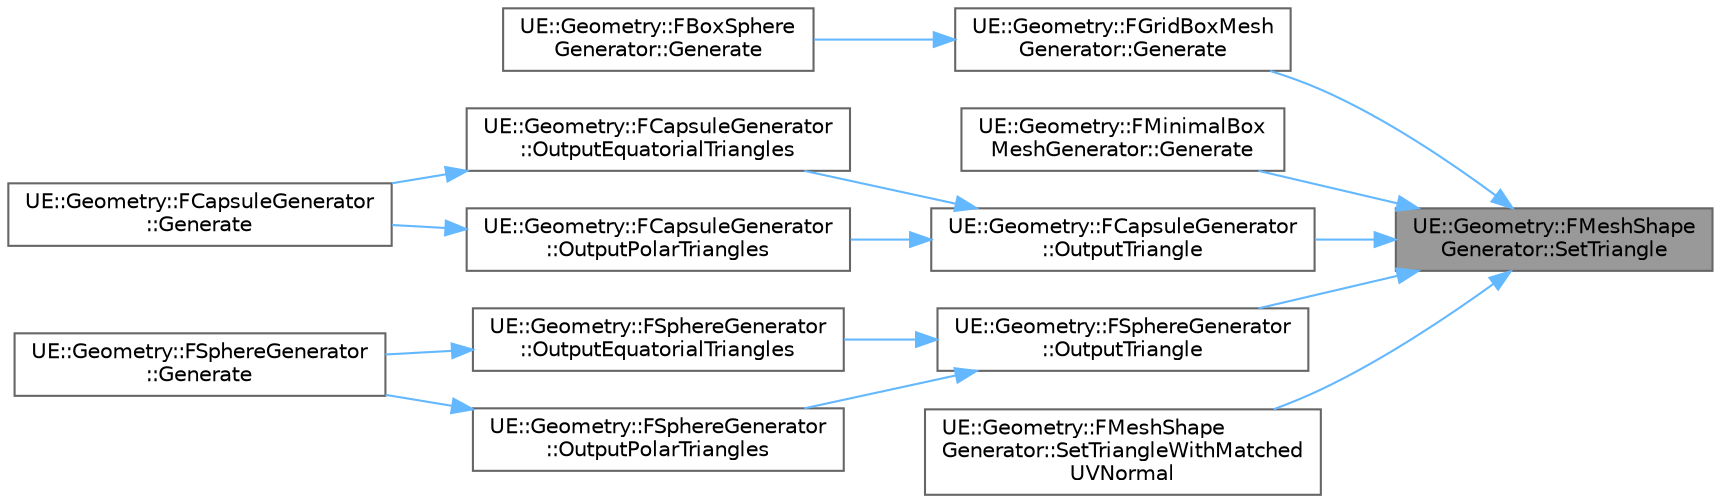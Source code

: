 digraph "UE::Geometry::FMeshShapeGenerator::SetTriangle"
{
 // INTERACTIVE_SVG=YES
 // LATEX_PDF_SIZE
  bgcolor="transparent";
  edge [fontname=Helvetica,fontsize=10,labelfontname=Helvetica,labelfontsize=10];
  node [fontname=Helvetica,fontsize=10,shape=box,height=0.2,width=0.4];
  rankdir="RL";
  Node1 [id="Node000001",label="UE::Geometry::FMeshShape\lGenerator::SetTriangle",height=0.2,width=0.4,color="gray40", fillcolor="grey60", style="filled", fontcolor="black",tooltip=" "];
  Node1 -> Node2 [id="edge1_Node000001_Node000002",dir="back",color="steelblue1",style="solid",tooltip=" "];
  Node2 [id="Node000002",label="UE::Geometry::FGridBoxMesh\lGenerator::Generate",height=0.2,width=0.4,color="grey40", fillcolor="white", style="filled",URL="$d7/d87/classUE_1_1Geometry_1_1FGridBoxMeshGenerator.html#ac1e60446ca88be9d67a06a5d8d2dcfce",tooltip="Generate the mesh."];
  Node2 -> Node3 [id="edge2_Node000002_Node000003",dir="back",color="steelblue1",style="solid",tooltip=" "];
  Node3 [id="Node000003",label="UE::Geometry::FBoxSphere\lGenerator::Generate",height=0.2,width=0.4,color="grey40", fillcolor="white", style="filled",URL="$d0/dcc/classUE_1_1Geometry_1_1FBoxSphereGenerator.html#a3034582f7e1a8b50323b797676fe3f88",tooltip="Generate the mesh."];
  Node1 -> Node4 [id="edge3_Node000001_Node000004",dir="back",color="steelblue1",style="solid",tooltip=" "];
  Node4 [id="Node000004",label="UE::Geometry::FMinimalBox\lMeshGenerator::Generate",height=0.2,width=0.4,color="grey40", fillcolor="white", style="filled",URL="$d8/ded/classUE_1_1Geometry_1_1FMinimalBoxMeshGenerator.html#a77138fe0bbbe1ff69d0b2fb8ea46e58b",tooltip="Generate the mesh."];
  Node1 -> Node5 [id="edge4_Node000001_Node000005",dir="back",color="steelblue1",style="solid",tooltip=" "];
  Node5 [id="Node000005",label="UE::Geometry::FCapsuleGenerator\l::OutputTriangle",height=0.2,width=0.4,color="grey40", fillcolor="white", style="filled",URL="$d1/d57/classUE_1_1Geometry_1_1FCapsuleGenerator.html#a63c1115478486c91d209d5c46fc0962c",tooltip=" "];
  Node5 -> Node6 [id="edge5_Node000005_Node000006",dir="back",color="steelblue1",style="solid",tooltip=" "];
  Node6 [id="Node000006",label="UE::Geometry::FCapsuleGenerator\l::OutputEquatorialTriangles",height=0.2,width=0.4,color="grey40", fillcolor="white", style="filled",URL="$d1/d57/classUE_1_1Geometry_1_1FCapsuleGenerator.html#aeb6731f3c5aa8fde8363ef932ea20853",tooltip=" "];
  Node6 -> Node7 [id="edge6_Node000006_Node000007",dir="back",color="steelblue1",style="solid",tooltip=" "];
  Node7 [id="Node000007",label="UE::Geometry::FCapsuleGenerator\l::Generate",height=0.2,width=0.4,color="grey40", fillcolor="white", style="filled",URL="$d1/d57/classUE_1_1Geometry_1_1FCapsuleGenerator.html#a99ef474547301dec8f026f5403faa7a7",tooltip="Generate the mesh."];
  Node5 -> Node8 [id="edge7_Node000005_Node000008",dir="back",color="steelblue1",style="solid",tooltip=" "];
  Node8 [id="Node000008",label="UE::Geometry::FCapsuleGenerator\l::OutputPolarTriangles",height=0.2,width=0.4,color="grey40", fillcolor="white", style="filled",URL="$d1/d57/classUE_1_1Geometry_1_1FCapsuleGenerator.html#a33d49ef00e3bc9a47e0f84e36a8d7d2d",tooltip=" "];
  Node8 -> Node7 [id="edge8_Node000008_Node000007",dir="back",color="steelblue1",style="solid",tooltip=" "];
  Node1 -> Node9 [id="edge9_Node000001_Node000009",dir="back",color="steelblue1",style="solid",tooltip=" "];
  Node9 [id="Node000009",label="UE::Geometry::FSphereGenerator\l::OutputTriangle",height=0.2,width=0.4,color="grey40", fillcolor="white", style="filled",URL="$d1/d0c/classUE_1_1Geometry_1_1FSphereGenerator.html#a5025f7c695b83ba80d78cbb686a2e1a8",tooltip=" "];
  Node9 -> Node10 [id="edge10_Node000009_Node000010",dir="back",color="steelblue1",style="solid",tooltip=" "];
  Node10 [id="Node000010",label="UE::Geometry::FSphereGenerator\l::OutputEquatorialTriangles",height=0.2,width=0.4,color="grey40", fillcolor="white", style="filled",URL="$d1/d0c/classUE_1_1Geometry_1_1FSphereGenerator.html#a3fcff967abc5b62f5756df452299e49f",tooltip=" "];
  Node10 -> Node11 [id="edge11_Node000010_Node000011",dir="back",color="steelblue1",style="solid",tooltip=" "];
  Node11 [id="Node000011",label="UE::Geometry::FSphereGenerator\l::Generate",height=0.2,width=0.4,color="grey40", fillcolor="white", style="filled",URL="$d1/d0c/classUE_1_1Geometry_1_1FSphereGenerator.html#a05d26497304a8de46844b5392c816c13",tooltip="Generate the mesh."];
  Node9 -> Node12 [id="edge12_Node000009_Node000012",dir="back",color="steelblue1",style="solid",tooltip=" "];
  Node12 [id="Node000012",label="UE::Geometry::FSphereGenerator\l::OutputPolarTriangles",height=0.2,width=0.4,color="grey40", fillcolor="white", style="filled",URL="$d1/d0c/classUE_1_1Geometry_1_1FSphereGenerator.html#a3f69d5d2012bfa08a2a2c96b2aa2ce96",tooltip=" "];
  Node12 -> Node11 [id="edge13_Node000012_Node000011",dir="back",color="steelblue1",style="solid",tooltip=" "];
  Node1 -> Node13 [id="edge14_Node000001_Node000013",dir="back",color="steelblue1",style="solid",tooltip=" "];
  Node13 [id="Node000013",label="UE::Geometry::FMeshShape\lGenerator::SetTriangleWithMatched\lUVNormal",height=0.2,width=0.4,color="grey40", fillcolor="white", style="filled",URL="$df/dfb/classUE_1_1Geometry_1_1FMeshShapeGenerator.html#a228d8de0180cb4f2d826093b5a3d25a6",tooltip="Set triangle and UVs and normals with matching indices Convenience function for shapes with no uv or ..."];
}
